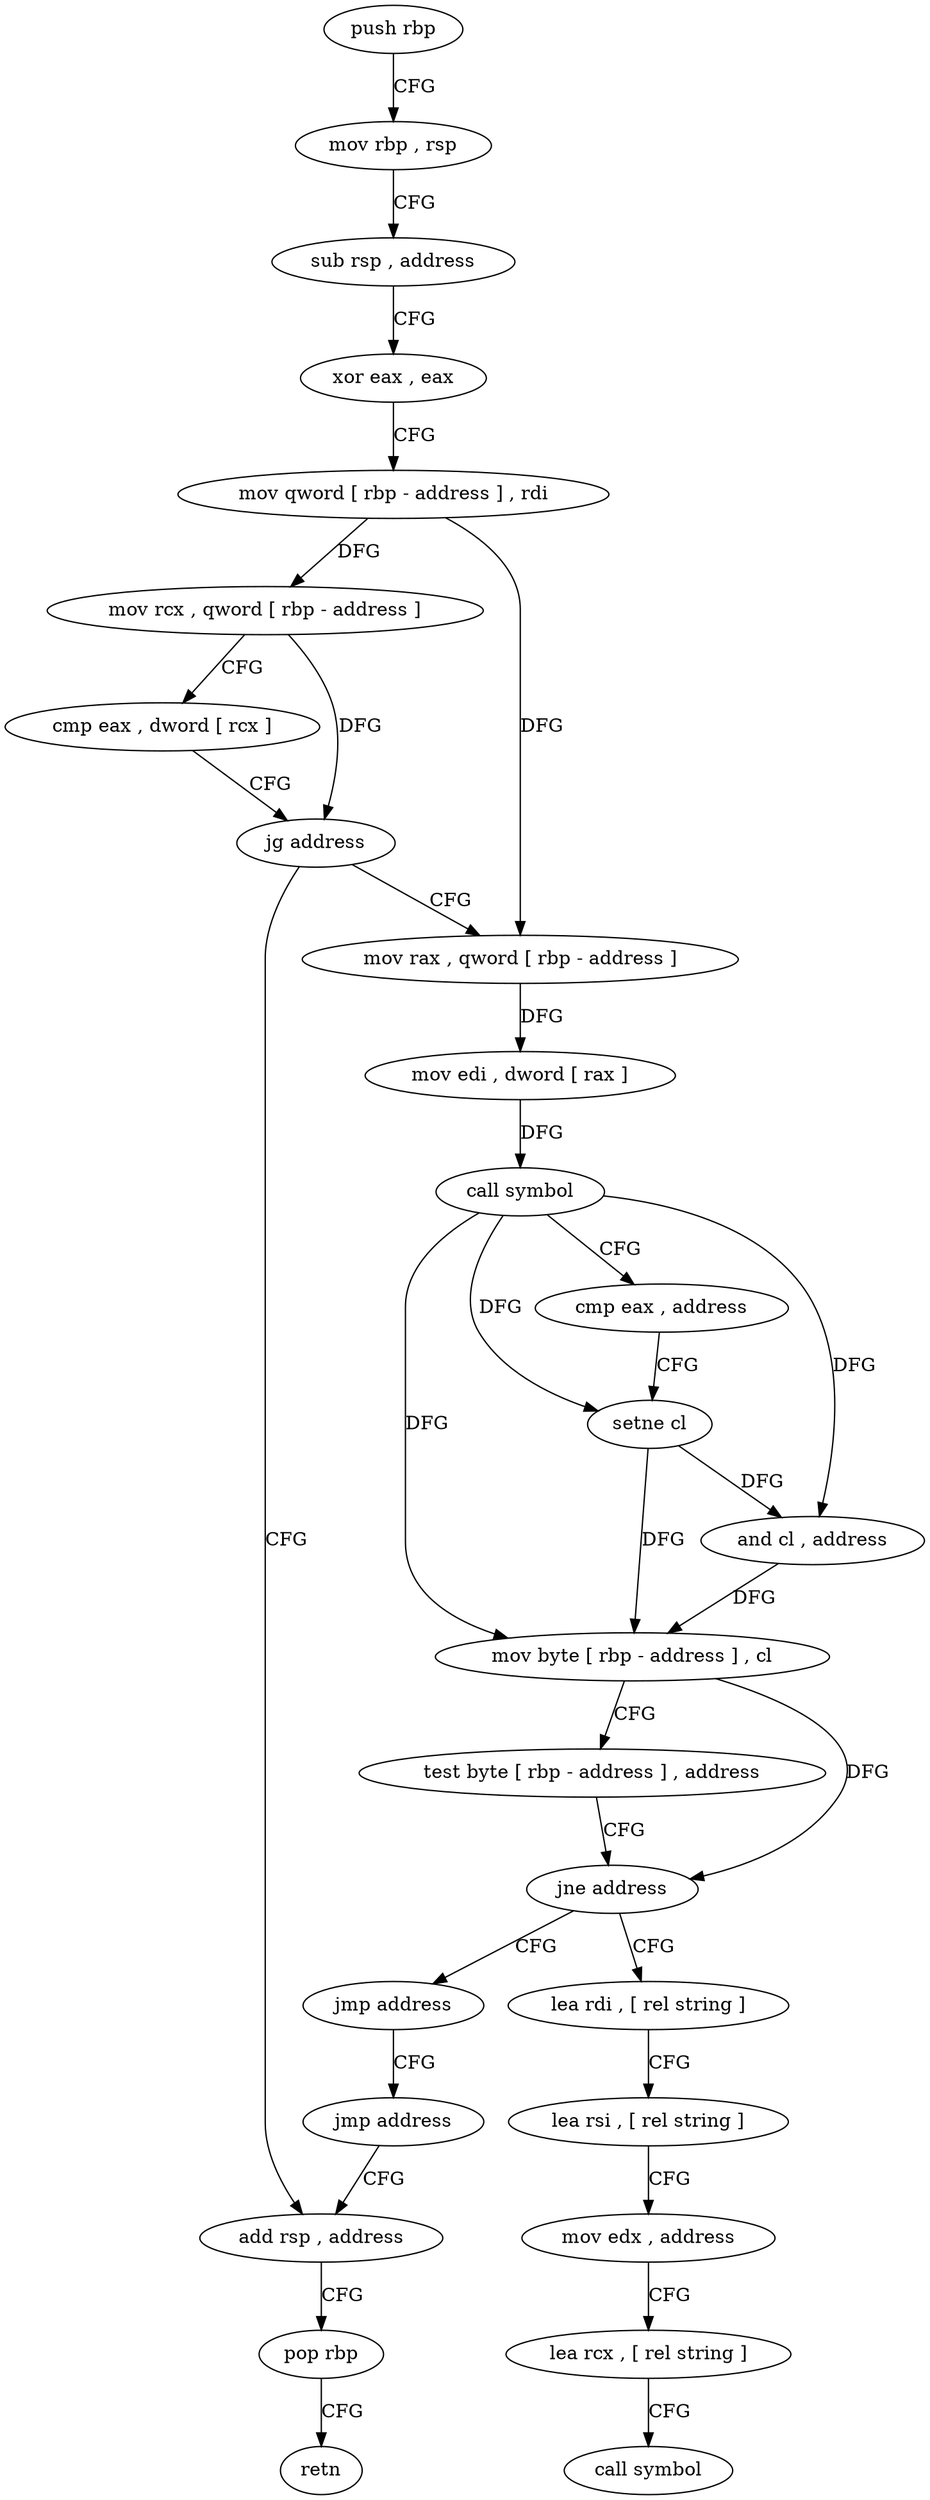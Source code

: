digraph "func" {
"216048" [label = "push rbp" ]
"216049" [label = "mov rbp , rsp" ]
"216052" [label = "sub rsp , address" ]
"216056" [label = "xor eax , eax" ]
"216058" [label = "mov qword [ rbp - address ] , rdi" ]
"216062" [label = "mov rcx , qword [ rbp - address ]" ]
"216066" [label = "cmp eax , dword [ rcx ]" ]
"216068" [label = "jg address" ]
"216148" [label = "add rsp , address" ]
"216074" [label = "mov rax , qword [ rbp - address ]" ]
"216152" [label = "pop rbp" ]
"216153" [label = "retn" ]
"216078" [label = "mov edi , dword [ rax ]" ]
"216080" [label = "call symbol" ]
"216085" [label = "cmp eax , address" ]
"216088" [label = "setne cl" ]
"216091" [label = "and cl , address" ]
"216094" [label = "mov byte [ rbp - address ] , cl" ]
"216097" [label = "test byte [ rbp - address ] , address" ]
"216101" [label = "jne address" ]
"216112" [label = "lea rdi , [ rel string ]" ]
"216107" [label = "jmp address" ]
"216119" [label = "lea rsi , [ rel string ]" ]
"216126" [label = "mov edx , address" ]
"216131" [label = "lea rcx , [ rel string ]" ]
"216138" [label = "call symbol" ]
"216143" [label = "jmp address" ]
"216048" -> "216049" [ label = "CFG" ]
"216049" -> "216052" [ label = "CFG" ]
"216052" -> "216056" [ label = "CFG" ]
"216056" -> "216058" [ label = "CFG" ]
"216058" -> "216062" [ label = "DFG" ]
"216058" -> "216074" [ label = "DFG" ]
"216062" -> "216066" [ label = "CFG" ]
"216062" -> "216068" [ label = "DFG" ]
"216066" -> "216068" [ label = "CFG" ]
"216068" -> "216148" [ label = "CFG" ]
"216068" -> "216074" [ label = "CFG" ]
"216148" -> "216152" [ label = "CFG" ]
"216074" -> "216078" [ label = "DFG" ]
"216152" -> "216153" [ label = "CFG" ]
"216078" -> "216080" [ label = "DFG" ]
"216080" -> "216085" [ label = "CFG" ]
"216080" -> "216088" [ label = "DFG" ]
"216080" -> "216091" [ label = "DFG" ]
"216080" -> "216094" [ label = "DFG" ]
"216085" -> "216088" [ label = "CFG" ]
"216088" -> "216091" [ label = "DFG" ]
"216088" -> "216094" [ label = "DFG" ]
"216091" -> "216094" [ label = "DFG" ]
"216094" -> "216097" [ label = "CFG" ]
"216094" -> "216101" [ label = "DFG" ]
"216097" -> "216101" [ label = "CFG" ]
"216101" -> "216112" [ label = "CFG" ]
"216101" -> "216107" [ label = "CFG" ]
"216112" -> "216119" [ label = "CFG" ]
"216107" -> "216143" [ label = "CFG" ]
"216119" -> "216126" [ label = "CFG" ]
"216126" -> "216131" [ label = "CFG" ]
"216131" -> "216138" [ label = "CFG" ]
"216143" -> "216148" [ label = "CFG" ]
}
